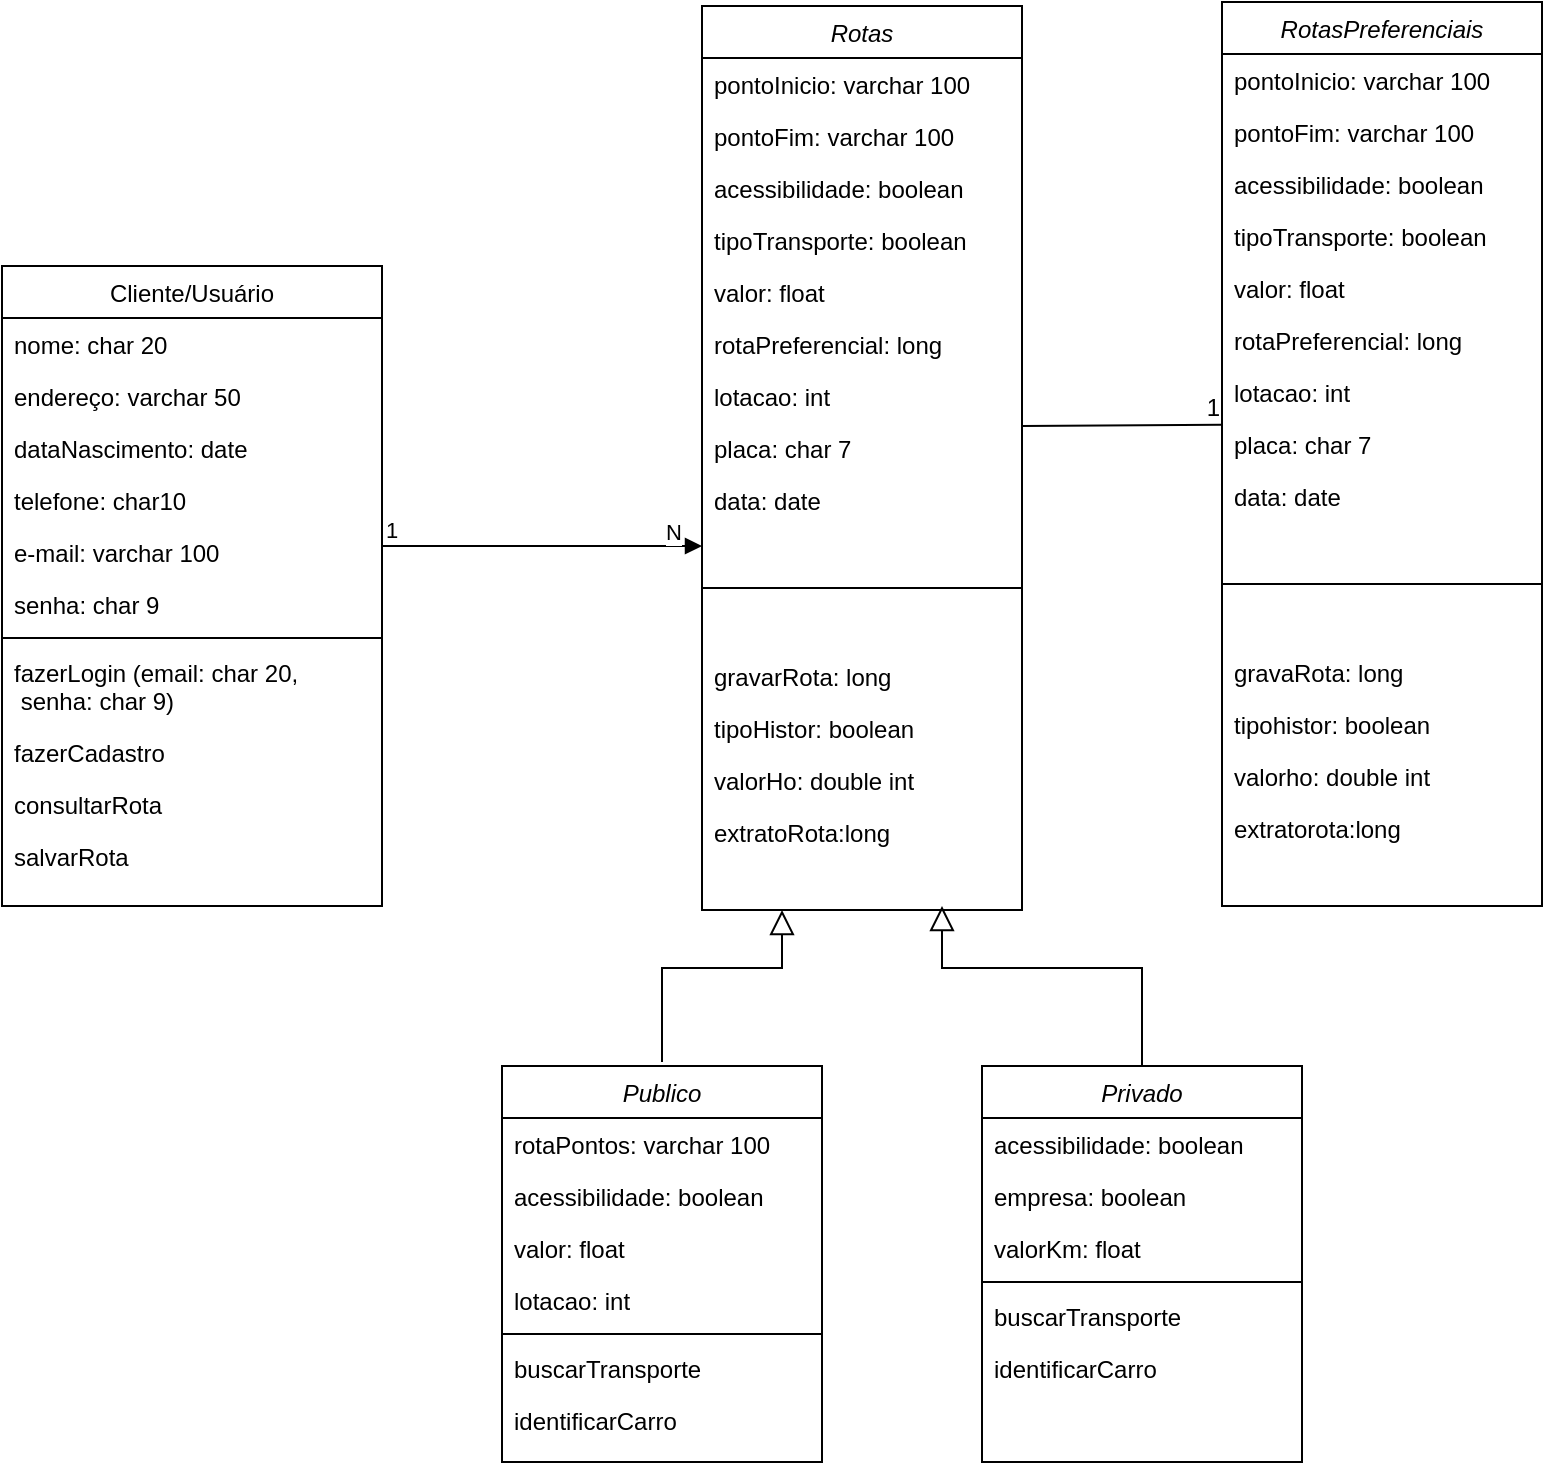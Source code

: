 <mxfile version="15.5.9" type="github">
  <diagram id="C5RBs43oDa-KdzZeNtuy" name="Page-1">
    <mxGraphModel dx="1422" dy="754" grid="1" gridSize="10" guides="1" tooltips="1" connect="1" arrows="1" fold="1" page="1" pageScale="1" pageWidth="1169" pageHeight="1654" math="0" shadow="0">
      <root>
        <mxCell id="WIyWlLk6GJQsqaUBKTNV-0" />
        <mxCell id="WIyWlLk6GJQsqaUBKTNV-1" parent="WIyWlLk6GJQsqaUBKTNV-0" />
        <mxCell id="9FR6ZJBjA45qDFDVuKuG-0" value="Publico" style="swimlane;fontStyle=2;align=center;verticalAlign=top;childLayout=stackLayout;horizontal=1;startSize=26;horizontalStack=0;resizeParent=1;resizeLast=0;collapsible=1;marginBottom=0;rounded=0;shadow=0;strokeWidth=1;" parent="WIyWlLk6GJQsqaUBKTNV-1" vertex="1">
          <mxGeometry x="450" y="652" width="160" height="198" as="geometry">
            <mxRectangle x="230" y="140" width="160" height="26" as="alternateBounds" />
          </mxGeometry>
        </mxCell>
        <mxCell id="9FR6ZJBjA45qDFDVuKuG-2" value="rotaPontos: varchar 100" style="text;align=left;verticalAlign=top;spacingLeft=4;spacingRight=4;overflow=hidden;rotatable=0;points=[[0,0.5],[1,0.5]];portConstraint=eastwest;rounded=0;shadow=0;html=0;" parent="9FR6ZJBjA45qDFDVuKuG-0" vertex="1">
          <mxGeometry y="26" width="160" height="26" as="geometry" />
        </mxCell>
        <mxCell id="9FR6ZJBjA45qDFDVuKuG-3" value="acessibilidade: boolean" style="text;align=left;verticalAlign=top;spacingLeft=4;spacingRight=4;overflow=hidden;rotatable=0;points=[[0,0.5],[1,0.5]];portConstraint=eastwest;rounded=0;shadow=0;html=0;" parent="9FR6ZJBjA45qDFDVuKuG-0" vertex="1">
          <mxGeometry y="52" width="160" height="26" as="geometry" />
        </mxCell>
        <mxCell id="9FR6ZJBjA45qDFDVuKuG-4" value="valor: float" style="text;align=left;verticalAlign=top;spacingLeft=4;spacingRight=4;overflow=hidden;rotatable=0;points=[[0,0.5],[1,0.5]];portConstraint=eastwest;rounded=0;shadow=0;html=0;" parent="9FR6ZJBjA45qDFDVuKuG-0" vertex="1">
          <mxGeometry y="78" width="160" height="26" as="geometry" />
        </mxCell>
        <mxCell id="9FR6ZJBjA45qDFDVuKuG-5" value="lotacao: int" style="text;align=left;verticalAlign=top;spacingLeft=4;spacingRight=4;overflow=hidden;rotatable=0;points=[[0,0.5],[1,0.5]];portConstraint=eastwest;rounded=0;shadow=0;html=0;" parent="9FR6ZJBjA45qDFDVuKuG-0" vertex="1">
          <mxGeometry y="104" width="160" height="26" as="geometry" />
        </mxCell>
        <mxCell id="9FR6ZJBjA45qDFDVuKuG-6" value="" style="line;html=1;strokeWidth=1;align=left;verticalAlign=middle;spacingTop=-1;spacingLeft=3;spacingRight=3;rotatable=0;labelPosition=right;points=[];portConstraint=eastwest;" parent="9FR6ZJBjA45qDFDVuKuG-0" vertex="1">
          <mxGeometry y="130" width="160" height="8" as="geometry" />
        </mxCell>
        <mxCell id="9FR6ZJBjA45qDFDVuKuG-66" value="buscarTransporte" style="text;align=left;verticalAlign=top;spacingLeft=4;spacingRight=4;overflow=hidden;rotatable=0;points=[[0,0.5],[1,0.5]];portConstraint=eastwest;" parent="9FR6ZJBjA45qDFDVuKuG-0" vertex="1">
          <mxGeometry y="138" width="160" height="26" as="geometry" />
        </mxCell>
        <mxCell id="9FR6ZJBjA45qDFDVuKuG-68" value="identificarCarro" style="text;align=left;verticalAlign=top;spacingLeft=4;spacingRight=4;overflow=hidden;rotatable=0;points=[[0,0.5],[1,0.5]];portConstraint=eastwest;" parent="9FR6ZJBjA45qDFDVuKuG-0" vertex="1">
          <mxGeometry y="164" width="160" height="26" as="geometry" />
        </mxCell>
        <mxCell id="9FR6ZJBjA45qDFDVuKuG-8" value="Privado" style="swimlane;fontStyle=2;align=center;verticalAlign=top;childLayout=stackLayout;horizontal=1;startSize=26;horizontalStack=0;resizeParent=1;resizeLast=0;collapsible=1;marginBottom=0;rounded=0;shadow=0;strokeWidth=1;" parent="WIyWlLk6GJQsqaUBKTNV-1" vertex="1">
          <mxGeometry x="690" y="652" width="160" height="198" as="geometry">
            <mxRectangle x="230" y="140" width="160" height="26" as="alternateBounds" />
          </mxGeometry>
        </mxCell>
        <mxCell id="9FR6ZJBjA45qDFDVuKuG-11" value="acessibilidade: boolean" style="text;align=left;verticalAlign=top;spacingLeft=4;spacingRight=4;overflow=hidden;rotatable=0;points=[[0,0.5],[1,0.5]];portConstraint=eastwest;rounded=0;shadow=0;html=0;" parent="9FR6ZJBjA45qDFDVuKuG-8" vertex="1">
          <mxGeometry y="26" width="160" height="26" as="geometry" />
        </mxCell>
        <mxCell id="9FR6ZJBjA45qDFDVuKuG-49" value="empresa: boolean" style="text;align=left;verticalAlign=top;spacingLeft=4;spacingRight=4;overflow=hidden;rotatable=0;points=[[0,0.5],[1,0.5]];portConstraint=eastwest;rounded=0;shadow=0;html=0;" parent="9FR6ZJBjA45qDFDVuKuG-8" vertex="1">
          <mxGeometry y="52" width="160" height="26" as="geometry" />
        </mxCell>
        <mxCell id="9FR6ZJBjA45qDFDVuKuG-12" value="valorKm: float" style="text;align=left;verticalAlign=top;spacingLeft=4;spacingRight=4;overflow=hidden;rotatable=0;points=[[0,0.5],[1,0.5]];portConstraint=eastwest;rounded=0;shadow=0;html=0;" parent="9FR6ZJBjA45qDFDVuKuG-8" vertex="1">
          <mxGeometry y="78" width="160" height="26" as="geometry" />
        </mxCell>
        <mxCell id="9FR6ZJBjA45qDFDVuKuG-14" value="" style="line;html=1;strokeWidth=1;align=left;verticalAlign=middle;spacingTop=-1;spacingLeft=3;spacingRight=3;rotatable=0;labelPosition=right;points=[];portConstraint=eastwest;" parent="9FR6ZJBjA45qDFDVuKuG-8" vertex="1">
          <mxGeometry y="104" width="160" height="8" as="geometry" />
        </mxCell>
        <mxCell id="9FR6ZJBjA45qDFDVuKuG-67" value="buscarTransporte" style="text;align=left;verticalAlign=top;spacingLeft=4;spacingRight=4;overflow=hidden;rotatable=0;points=[[0,0.5],[1,0.5]];portConstraint=eastwest;" parent="9FR6ZJBjA45qDFDVuKuG-8" vertex="1">
          <mxGeometry y="112" width="160" height="26" as="geometry" />
        </mxCell>
        <mxCell id="9FR6ZJBjA45qDFDVuKuG-69" value="identificarCarro" style="text;align=left;verticalAlign=top;spacingLeft=4;spacingRight=4;overflow=hidden;rotatable=0;points=[[0,0.5],[1,0.5]];portConstraint=eastwest;" parent="9FR6ZJBjA45qDFDVuKuG-8" vertex="1">
          <mxGeometry y="138" width="160" height="26" as="geometry" />
        </mxCell>
        <mxCell id="9FR6ZJBjA45qDFDVuKuG-22" value="Rotas" style="swimlane;fontStyle=2;align=center;verticalAlign=top;childLayout=stackLayout;horizontal=1;startSize=26;horizontalStack=0;resizeParent=1;resizeLast=0;collapsible=1;marginBottom=0;rounded=0;shadow=0;strokeWidth=1;" parent="WIyWlLk6GJQsqaUBKTNV-1" vertex="1">
          <mxGeometry x="550" y="122" width="160" height="452" as="geometry">
            <mxRectangle x="230" y="140" width="160" height="26" as="alternateBounds" />
          </mxGeometry>
        </mxCell>
        <mxCell id="9FR6ZJBjA45qDFDVuKuG-24" value="pontoInicio: varchar 100" style="text;align=left;verticalAlign=top;spacingLeft=4;spacingRight=4;overflow=hidden;rotatable=0;points=[[0,0.5],[1,0.5]];portConstraint=eastwest;rounded=0;shadow=0;html=0;" parent="9FR6ZJBjA45qDFDVuKuG-22" vertex="1">
          <mxGeometry y="26" width="160" height="26" as="geometry" />
        </mxCell>
        <mxCell id="9FR6ZJBjA45qDFDVuKuG-27" value="pontoFim: varchar 100" style="text;align=left;verticalAlign=top;spacingLeft=4;spacingRight=4;overflow=hidden;rotatable=0;points=[[0,0.5],[1,0.5]];portConstraint=eastwest;rounded=0;shadow=0;html=0;" parent="9FR6ZJBjA45qDFDVuKuG-22" vertex="1">
          <mxGeometry y="52" width="160" height="26" as="geometry" />
        </mxCell>
        <mxCell id="9FR6ZJBjA45qDFDVuKuG-28" value="acessibilidade: boolean" style="text;align=left;verticalAlign=top;spacingLeft=4;spacingRight=4;overflow=hidden;rotatable=0;points=[[0,0.5],[1,0.5]];portConstraint=eastwest;rounded=0;shadow=0;html=0;" parent="9FR6ZJBjA45qDFDVuKuG-22" vertex="1">
          <mxGeometry y="78" width="160" height="26" as="geometry" />
        </mxCell>
        <mxCell id="9FR6ZJBjA45qDFDVuKuG-29" value="tipoTransporte: boolean" style="text;align=left;verticalAlign=top;spacingLeft=4;spacingRight=4;overflow=hidden;rotatable=0;points=[[0,0.5],[1,0.5]];portConstraint=eastwest;rounded=0;shadow=0;html=0;" parent="9FR6ZJBjA45qDFDVuKuG-22" vertex="1">
          <mxGeometry y="104" width="160" height="26" as="geometry" />
        </mxCell>
        <mxCell id="9FR6ZJBjA45qDFDVuKuG-43" value="valor: float" style="text;align=left;verticalAlign=top;spacingLeft=4;spacingRight=4;overflow=hidden;rotatable=0;points=[[0,0.5],[1,0.5]];portConstraint=eastwest;rounded=0;shadow=0;html=0;" parent="9FR6ZJBjA45qDFDVuKuG-22" vertex="1">
          <mxGeometry y="130" width="160" height="26" as="geometry" />
        </mxCell>
        <mxCell id="9FR6ZJBjA45qDFDVuKuG-25" value="rotaPreferencial: long" style="text;align=left;verticalAlign=top;spacingLeft=4;spacingRight=4;overflow=hidden;rotatable=0;points=[[0,0.5],[1,0.5]];portConstraint=eastwest;rounded=0;shadow=0;html=0;" parent="9FR6ZJBjA45qDFDVuKuG-22" vertex="1">
          <mxGeometry y="156" width="160" height="26" as="geometry" />
        </mxCell>
        <mxCell id="9FR6ZJBjA45qDFDVuKuG-44" value="lotacao: int" style="text;align=left;verticalAlign=top;spacingLeft=4;spacingRight=4;overflow=hidden;rotatable=0;points=[[0,0.5],[1,0.5]];portConstraint=eastwest;rounded=0;shadow=0;html=0;" parent="9FR6ZJBjA45qDFDVuKuG-22" vertex="1">
          <mxGeometry y="182" width="160" height="26" as="geometry" />
        </mxCell>
        <mxCell id="9FR6ZJBjA45qDFDVuKuG-47" value="placa: char 7" style="text;align=left;verticalAlign=top;spacingLeft=4;spacingRight=4;overflow=hidden;rotatable=0;points=[[0,0.5],[1,0.5]];portConstraint=eastwest;rounded=0;shadow=0;html=0;" parent="9FR6ZJBjA45qDFDVuKuG-22" vertex="1">
          <mxGeometry y="208" width="160" height="26" as="geometry" />
        </mxCell>
        <mxCell id="9FR6ZJBjA45qDFDVuKuG-48" value="data: date" style="text;align=left;verticalAlign=top;spacingLeft=4;spacingRight=4;overflow=hidden;rotatable=0;points=[[0,0.5],[1,0.5]];portConstraint=eastwest;rounded=0;shadow=0;html=0;" parent="9FR6ZJBjA45qDFDVuKuG-22" vertex="1">
          <mxGeometry y="234" width="160" height="26" as="geometry" />
        </mxCell>
        <mxCell id="9FR6ZJBjA45qDFDVuKuG-26" value="" style="line;html=1;strokeWidth=1;align=left;verticalAlign=middle;spacingTop=-1;spacingLeft=3;spacingRight=3;rotatable=0;labelPosition=right;points=[];portConstraint=eastwest;" parent="9FR6ZJBjA45qDFDVuKuG-22" vertex="1">
          <mxGeometry y="260" width="160" height="62" as="geometry" />
        </mxCell>
        <mxCell id="9FR6ZJBjA45qDFDVuKuG-62" value="gravarRota: long" style="text;align=left;verticalAlign=top;spacingLeft=4;spacingRight=4;overflow=hidden;rotatable=0;points=[[0,0.5],[1,0.5]];portConstraint=eastwest;" parent="9FR6ZJBjA45qDFDVuKuG-22" vertex="1">
          <mxGeometry y="322" width="160" height="26" as="geometry" />
        </mxCell>
        <mxCell id="9FR6ZJBjA45qDFDVuKuG-63" value="tipoHistor: boolean" style="text;align=left;verticalAlign=top;spacingLeft=4;spacingRight=4;overflow=hidden;rotatable=0;points=[[0,0.5],[1,0.5]];portConstraint=eastwest;" parent="9FR6ZJBjA45qDFDVuKuG-22" vertex="1">
          <mxGeometry y="348" width="160" height="26" as="geometry" />
        </mxCell>
        <mxCell id="9FR6ZJBjA45qDFDVuKuG-64" value="valorHo: double int" style="text;align=left;verticalAlign=top;spacingLeft=4;spacingRight=4;overflow=hidden;rotatable=0;points=[[0,0.5],[1,0.5]];portConstraint=eastwest;" parent="9FR6ZJBjA45qDFDVuKuG-22" vertex="1">
          <mxGeometry y="374" width="160" height="26" as="geometry" />
        </mxCell>
        <mxCell id="9FR6ZJBjA45qDFDVuKuG-65" value="extratoRota:long" style="text;align=left;verticalAlign=top;spacingLeft=4;spacingRight=4;overflow=hidden;rotatable=0;points=[[0,0.5],[1,0.5]];portConstraint=eastwest;" parent="9FR6ZJBjA45qDFDVuKuG-22" vertex="1">
          <mxGeometry y="400" width="160" height="26" as="geometry" />
        </mxCell>
        <mxCell id="9FR6ZJBjA45qDFDVuKuG-31" value="Cliente/Usuário" style="swimlane;fontStyle=0;align=center;verticalAlign=top;childLayout=stackLayout;horizontal=1;startSize=26;horizontalStack=0;resizeParent=1;resizeLast=0;collapsible=1;marginBottom=0;rounded=0;shadow=0;strokeWidth=1;" parent="WIyWlLk6GJQsqaUBKTNV-1" vertex="1">
          <mxGeometry x="200" y="252" width="190" height="320" as="geometry">
            <mxRectangle x="550" y="140" width="160" height="26" as="alternateBounds" />
          </mxGeometry>
        </mxCell>
        <mxCell id="9FR6ZJBjA45qDFDVuKuG-32" value="nome: char 20" style="text;align=left;verticalAlign=top;spacingLeft=4;spacingRight=4;overflow=hidden;rotatable=0;points=[[0,0.5],[1,0.5]];portConstraint=eastwest;" parent="9FR6ZJBjA45qDFDVuKuG-31" vertex="1">
          <mxGeometry y="26" width="190" height="26" as="geometry" />
        </mxCell>
        <mxCell id="9FR6ZJBjA45qDFDVuKuG-33" value="endereço: varchar 50" style="text;align=left;verticalAlign=top;spacingLeft=4;spacingRight=4;overflow=hidden;rotatable=0;points=[[0,0.5],[1,0.5]];portConstraint=eastwest;rounded=0;shadow=0;html=0;" parent="9FR6ZJBjA45qDFDVuKuG-31" vertex="1">
          <mxGeometry y="52" width="190" height="26" as="geometry" />
        </mxCell>
        <mxCell id="9FR6ZJBjA45qDFDVuKuG-34" value="dataNascimento: date" style="text;align=left;verticalAlign=top;spacingLeft=4;spacingRight=4;overflow=hidden;rotatable=0;points=[[0,0.5],[1,0.5]];portConstraint=eastwest;rounded=0;shadow=0;html=0;" parent="9FR6ZJBjA45qDFDVuKuG-31" vertex="1">
          <mxGeometry y="78" width="190" height="26" as="geometry" />
        </mxCell>
        <mxCell id="9FR6ZJBjA45qDFDVuKuG-35" value="telefone: char10" style="text;align=left;verticalAlign=top;spacingLeft=4;spacingRight=4;overflow=hidden;rotatable=0;points=[[0,0.5],[1,0.5]];portConstraint=eastwest;rounded=0;shadow=0;html=0;" parent="9FR6ZJBjA45qDFDVuKuG-31" vertex="1">
          <mxGeometry y="104" width="190" height="26" as="geometry" />
        </mxCell>
        <mxCell id="9FR6ZJBjA45qDFDVuKuG-36" value="e-mail: varchar 100" style="text;align=left;verticalAlign=top;spacingLeft=4;spacingRight=4;overflow=hidden;rotatable=0;points=[[0,0.5],[1,0.5]];portConstraint=eastwest;rounded=0;shadow=0;html=0;" parent="9FR6ZJBjA45qDFDVuKuG-31" vertex="1">
          <mxGeometry y="130" width="190" height="26" as="geometry" />
        </mxCell>
        <mxCell id="9FR6ZJBjA45qDFDVuKuG-37" value="senha: char 9" style="text;align=left;verticalAlign=top;spacingLeft=4;spacingRight=4;overflow=hidden;rotatable=0;points=[[0,0.5],[1,0.5]];portConstraint=eastwest;rounded=0;shadow=0;html=0;" parent="9FR6ZJBjA45qDFDVuKuG-31" vertex="1">
          <mxGeometry y="156" width="190" height="26" as="geometry" />
        </mxCell>
        <mxCell id="9FR6ZJBjA45qDFDVuKuG-38" value="" style="line;html=1;strokeWidth=1;align=left;verticalAlign=middle;spacingTop=-1;spacingLeft=3;spacingRight=3;rotatable=0;labelPosition=right;points=[];portConstraint=eastwest;" parent="9FR6ZJBjA45qDFDVuKuG-31" vertex="1">
          <mxGeometry y="182" width="190" height="8" as="geometry" />
        </mxCell>
        <mxCell id="9FR6ZJBjA45qDFDVuKuG-39" value="fazerLogin (email: char 20,&#xa; senha: char 9)" style="text;align=left;verticalAlign=top;spacingLeft=4;spacingRight=4;overflow=hidden;rotatable=0;points=[[0,0.5],[1,0.5]];portConstraint=eastwest;" parent="9FR6ZJBjA45qDFDVuKuG-31" vertex="1">
          <mxGeometry y="190" width="190" height="40" as="geometry" />
        </mxCell>
        <mxCell id="9FR6ZJBjA45qDFDVuKuG-40" value="fazerCadastro" style="text;align=left;verticalAlign=top;spacingLeft=4;spacingRight=4;overflow=hidden;rotatable=0;points=[[0,0.5],[1,0.5]];portConstraint=eastwest;" parent="9FR6ZJBjA45qDFDVuKuG-31" vertex="1">
          <mxGeometry y="230" width="190" height="26" as="geometry" />
        </mxCell>
        <mxCell id="9FR6ZJBjA45qDFDVuKuG-41" value="consultarRota" style="text;align=left;verticalAlign=top;spacingLeft=4;spacingRight=4;overflow=hidden;rotatable=0;points=[[0,0.5],[1,0.5]];portConstraint=eastwest;" parent="9FR6ZJBjA45qDFDVuKuG-31" vertex="1">
          <mxGeometry y="256" width="190" height="26" as="geometry" />
        </mxCell>
        <mxCell id="9FR6ZJBjA45qDFDVuKuG-42" value="salvarRota" style="text;align=left;verticalAlign=top;spacingLeft=4;spacingRight=4;overflow=hidden;rotatable=0;points=[[0,0.5],[1,0.5]];portConstraint=eastwest;" parent="9FR6ZJBjA45qDFDVuKuG-31" vertex="1">
          <mxGeometry y="282" width="190" height="26" as="geometry" />
        </mxCell>
        <mxCell id="9FR6ZJBjA45qDFDVuKuG-45" value="N" style="endArrow=block;endFill=1;html=1;edgeStyle=orthogonalEdgeStyle;align=left;verticalAlign=top;" parent="WIyWlLk6GJQsqaUBKTNV-1" edge="1">
          <mxGeometry x="0.75" y="20" relative="1" as="geometry">
            <mxPoint x="390" y="392" as="sourcePoint" />
            <mxPoint x="550" y="392" as="targetPoint" />
            <mxPoint as="offset" />
          </mxGeometry>
        </mxCell>
        <mxCell id="9FR6ZJBjA45qDFDVuKuG-46" value="1" style="edgeLabel;resizable=0;html=1;align=left;verticalAlign=bottom;" parent="9FR6ZJBjA45qDFDVuKuG-45" connectable="0" vertex="1">
          <mxGeometry x="-1" relative="1" as="geometry" />
        </mxCell>
        <mxCell id="9FR6ZJBjA45qDFDVuKuG-52" value="" style="endArrow=block;endSize=10;endFill=0;shadow=0;strokeWidth=1;rounded=0;edgeStyle=elbowEdgeStyle;elbow=vertical;" parent="WIyWlLk6GJQsqaUBKTNV-1" source="9FR6ZJBjA45qDFDVuKuG-8" edge="1">
          <mxGeometry width="160" relative="1" as="geometry">
            <mxPoint x="670" y="693" as="sourcePoint" />
            <mxPoint x="670" y="572" as="targetPoint" />
            <Array as="points">
              <mxPoint x="670" y="603" />
            </Array>
          </mxGeometry>
        </mxCell>
        <mxCell id="9FR6ZJBjA45qDFDVuKuG-51" value="" style="endArrow=block;endSize=10;endFill=0;shadow=0;strokeWidth=1;rounded=0;edgeStyle=elbowEdgeStyle;elbow=vertical;entryX=0.25;entryY=1;entryDx=0;entryDy=0;" parent="WIyWlLk6GJQsqaUBKTNV-1" target="9FR6ZJBjA45qDFDVuKuG-22" edge="1">
          <mxGeometry width="160" relative="1" as="geometry">
            <mxPoint x="530" y="650" as="sourcePoint" />
            <mxPoint x="560" y="572" as="targetPoint" />
            <Array as="points">
              <mxPoint x="560" y="603" />
            </Array>
          </mxGeometry>
        </mxCell>
        <mxCell id="9FR6ZJBjA45qDFDVuKuG-70" value="RotasPreferenciais" style="swimlane;fontStyle=2;align=center;verticalAlign=top;childLayout=stackLayout;horizontal=1;startSize=26;horizontalStack=0;resizeParent=1;resizeLast=0;collapsible=1;marginBottom=0;rounded=0;shadow=0;strokeWidth=1;" parent="WIyWlLk6GJQsqaUBKTNV-1" vertex="1">
          <mxGeometry x="810" y="120" width="160" height="452" as="geometry">
            <mxRectangle x="230" y="140" width="160" height="26" as="alternateBounds" />
          </mxGeometry>
        </mxCell>
        <mxCell id="9FR6ZJBjA45qDFDVuKuG-71" value="pontoInicio: varchar 100" style="text;align=left;verticalAlign=top;spacingLeft=4;spacingRight=4;overflow=hidden;rotatable=0;points=[[0,0.5],[1,0.5]];portConstraint=eastwest;rounded=0;shadow=0;html=0;" parent="9FR6ZJBjA45qDFDVuKuG-70" vertex="1">
          <mxGeometry y="26" width="160" height="26" as="geometry" />
        </mxCell>
        <mxCell id="9FR6ZJBjA45qDFDVuKuG-72" value="pontoFim: varchar 100" style="text;align=left;verticalAlign=top;spacingLeft=4;spacingRight=4;overflow=hidden;rotatable=0;points=[[0,0.5],[1,0.5]];portConstraint=eastwest;rounded=0;shadow=0;html=0;" parent="9FR6ZJBjA45qDFDVuKuG-70" vertex="1">
          <mxGeometry y="52" width="160" height="26" as="geometry" />
        </mxCell>
        <mxCell id="9FR6ZJBjA45qDFDVuKuG-73" value="acessibilidade: boolean" style="text;align=left;verticalAlign=top;spacingLeft=4;spacingRight=4;overflow=hidden;rotatable=0;points=[[0,0.5],[1,0.5]];portConstraint=eastwest;rounded=0;shadow=0;html=0;" parent="9FR6ZJBjA45qDFDVuKuG-70" vertex="1">
          <mxGeometry y="78" width="160" height="26" as="geometry" />
        </mxCell>
        <mxCell id="9FR6ZJBjA45qDFDVuKuG-74" value="tipoTransporte: boolean" style="text;align=left;verticalAlign=top;spacingLeft=4;spacingRight=4;overflow=hidden;rotatable=0;points=[[0,0.5],[1,0.5]];portConstraint=eastwest;rounded=0;shadow=0;html=0;" parent="9FR6ZJBjA45qDFDVuKuG-70" vertex="1">
          <mxGeometry y="104" width="160" height="26" as="geometry" />
        </mxCell>
        <mxCell id="9FR6ZJBjA45qDFDVuKuG-75" value="valor: float" style="text;align=left;verticalAlign=top;spacingLeft=4;spacingRight=4;overflow=hidden;rotatable=0;points=[[0,0.5],[1,0.5]];portConstraint=eastwest;rounded=0;shadow=0;html=0;" parent="9FR6ZJBjA45qDFDVuKuG-70" vertex="1">
          <mxGeometry y="130" width="160" height="26" as="geometry" />
        </mxCell>
        <mxCell id="9FR6ZJBjA45qDFDVuKuG-76" value="rotaPreferencial: long" style="text;align=left;verticalAlign=top;spacingLeft=4;spacingRight=4;overflow=hidden;rotatable=0;points=[[0,0.5],[1,0.5]];portConstraint=eastwest;rounded=0;shadow=0;html=0;" parent="9FR6ZJBjA45qDFDVuKuG-70" vertex="1">
          <mxGeometry y="156" width="160" height="26" as="geometry" />
        </mxCell>
        <mxCell id="9FR6ZJBjA45qDFDVuKuG-77" value="lotacao: int" style="text;align=left;verticalAlign=top;spacingLeft=4;spacingRight=4;overflow=hidden;rotatable=0;points=[[0,0.5],[1,0.5]];portConstraint=eastwest;rounded=0;shadow=0;html=0;" parent="9FR6ZJBjA45qDFDVuKuG-70" vertex="1">
          <mxGeometry y="182" width="160" height="26" as="geometry" />
        </mxCell>
        <mxCell id="9FR6ZJBjA45qDFDVuKuG-78" value="placa: char 7" style="text;align=left;verticalAlign=top;spacingLeft=4;spacingRight=4;overflow=hidden;rotatable=0;points=[[0,0.5],[1,0.5]];portConstraint=eastwest;rounded=0;shadow=0;html=0;" parent="9FR6ZJBjA45qDFDVuKuG-70" vertex="1">
          <mxGeometry y="208" width="160" height="26" as="geometry" />
        </mxCell>
        <mxCell id="9FR6ZJBjA45qDFDVuKuG-79" value="data: date" style="text;align=left;verticalAlign=top;spacingLeft=4;spacingRight=4;overflow=hidden;rotatable=0;points=[[0,0.5],[1,0.5]];portConstraint=eastwest;rounded=0;shadow=0;html=0;" parent="9FR6ZJBjA45qDFDVuKuG-70" vertex="1">
          <mxGeometry y="234" width="160" height="26" as="geometry" />
        </mxCell>
        <mxCell id="9FR6ZJBjA45qDFDVuKuG-80" value="" style="line;html=1;strokeWidth=1;align=left;verticalAlign=middle;spacingTop=-1;spacingLeft=3;spacingRight=3;rotatable=0;labelPosition=right;points=[];portConstraint=eastwest;" parent="9FR6ZJBjA45qDFDVuKuG-70" vertex="1">
          <mxGeometry y="260" width="160" height="62" as="geometry" />
        </mxCell>
        <mxCell id="9FR6ZJBjA45qDFDVuKuG-81" value="gravaRota: long" style="text;align=left;verticalAlign=top;spacingLeft=4;spacingRight=4;overflow=hidden;rotatable=0;points=[[0,0.5],[1,0.5]];portConstraint=eastwest;" parent="9FR6ZJBjA45qDFDVuKuG-70" vertex="1">
          <mxGeometry y="322" width="160" height="26" as="geometry" />
        </mxCell>
        <mxCell id="9FR6ZJBjA45qDFDVuKuG-82" value="tipohistor: boolean" style="text;align=left;verticalAlign=top;spacingLeft=4;spacingRight=4;overflow=hidden;rotatable=0;points=[[0,0.5],[1,0.5]];portConstraint=eastwest;" parent="9FR6ZJBjA45qDFDVuKuG-70" vertex="1">
          <mxGeometry y="348" width="160" height="26" as="geometry" />
        </mxCell>
        <mxCell id="9FR6ZJBjA45qDFDVuKuG-83" value="valorho: double int" style="text;align=left;verticalAlign=top;spacingLeft=4;spacingRight=4;overflow=hidden;rotatable=0;points=[[0,0.5],[1,0.5]];portConstraint=eastwest;" parent="9FR6ZJBjA45qDFDVuKuG-70" vertex="1">
          <mxGeometry y="374" width="160" height="26" as="geometry" />
        </mxCell>
        <mxCell id="9FR6ZJBjA45qDFDVuKuG-84" value="extratorota:long" style="text;align=left;verticalAlign=top;spacingLeft=4;spacingRight=4;overflow=hidden;rotatable=0;points=[[0,0.5],[1,0.5]];portConstraint=eastwest;" parent="9FR6ZJBjA45qDFDVuKuG-70" vertex="1">
          <mxGeometry y="400" width="160" height="26" as="geometry" />
        </mxCell>
        <mxCell id="9FR6ZJBjA45qDFDVuKuG-85" value="" style="endArrow=none;html=1;rounded=0;entryX=0;entryY=0.13;entryDx=0;entryDy=0;entryPerimeter=0;" parent="WIyWlLk6GJQsqaUBKTNV-1" target="9FR6ZJBjA45qDFDVuKuG-78" edge="1">
          <mxGeometry relative="1" as="geometry">
            <mxPoint x="710" y="332" as="sourcePoint" />
            <mxPoint x="810" y="329" as="targetPoint" />
          </mxGeometry>
        </mxCell>
        <mxCell id="9FR6ZJBjA45qDFDVuKuG-86" value="1" style="resizable=0;html=1;align=right;verticalAlign=bottom;" parent="9FR6ZJBjA45qDFDVuKuG-85" connectable="0" vertex="1">
          <mxGeometry x="1" relative="1" as="geometry" />
        </mxCell>
      </root>
    </mxGraphModel>
  </diagram>
</mxfile>

